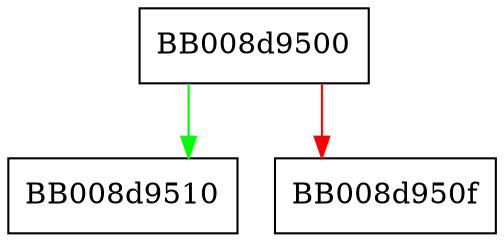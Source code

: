digraph __close_nocancel {
  node [shape="box"];
  graph [splines=ortho];
  BB008d9500 -> BB008d9510 [color="green"];
  BB008d9500 -> BB008d950f [color="red"];
}